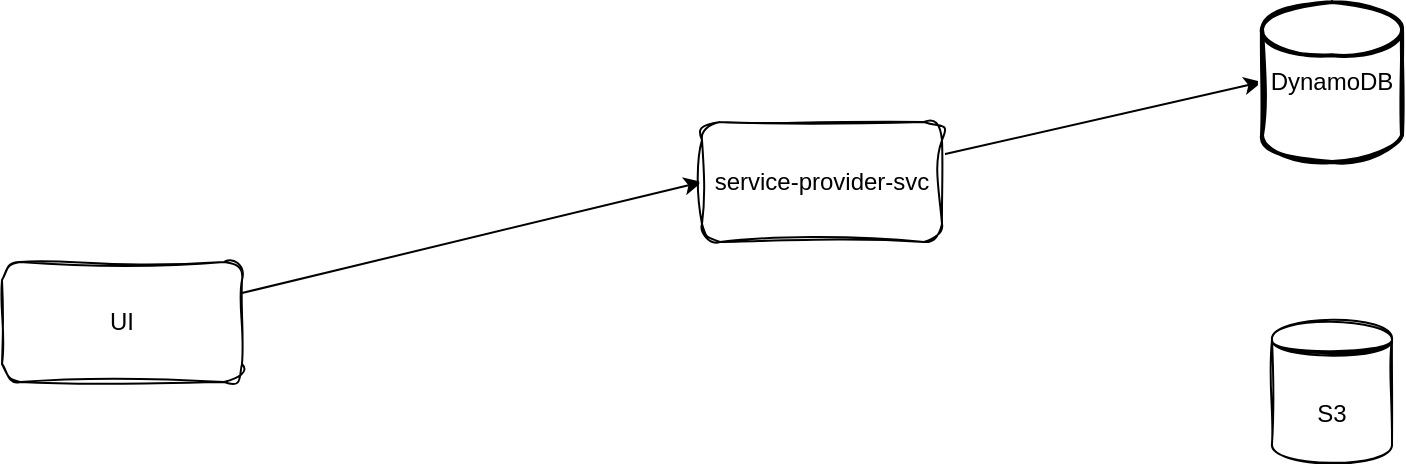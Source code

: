 <mxfile>
    <diagram id="7b25uGzISGPKREv2pLF5" name="Page-1">
        <mxGraphModel dx="1130" dy="768" grid="1" gridSize="10" guides="1" tooltips="1" connect="1" arrows="1" fold="1" page="1" pageScale="1" pageWidth="850" pageHeight="1100" math="0" shadow="0">
            <root>
                <mxCell id="0"/>
                <mxCell id="1" parent="0"/>
                <mxCell id="26" style="edgeStyle=none;html=1;entryX=0;entryY=0.5;entryDx=0;entryDy=0;" edge="1" parent="1" source="24" target="25">
                    <mxGeometry relative="1" as="geometry"/>
                </mxCell>
                <mxCell id="24" value="UI" style="rounded=1;whiteSpace=wrap;html=1;sketch=1;curveFitting=1;jiggle=2;" vertex="1" parent="1">
                    <mxGeometry x="110" y="200" width="120" height="60" as="geometry"/>
                </mxCell>
                <mxCell id="29" style="edgeStyle=none;html=1;entryX=0;entryY=0.5;entryDx=0;entryDy=0;entryPerimeter=0;" edge="1" parent="1" source="25" target="27">
                    <mxGeometry relative="1" as="geometry"/>
                </mxCell>
                <mxCell id="25" value="service-provider-svc" style="rounded=1;whiteSpace=wrap;html=1;sketch=1;curveFitting=1;jiggle=2;" vertex="1" parent="1">
                    <mxGeometry x="460" y="130" width="120" height="60" as="geometry"/>
                </mxCell>
                <mxCell id="27" value="DynamoDB" style="strokeWidth=2;html=1;shape=mxgraph.flowchart.database;whiteSpace=wrap;sketch=1;" vertex="1" parent="1">
                    <mxGeometry x="740" y="70" width="70" height="80" as="geometry"/>
                </mxCell>
                <mxCell id="28" value="S3" style="shape=datastore;whiteSpace=wrap;html=1;sketch=1;" vertex="1" parent="1">
                    <mxGeometry x="745" y="230" width="60" height="70" as="geometry"/>
                </mxCell>
            </root>
        </mxGraphModel>
    </diagram>
</mxfile>